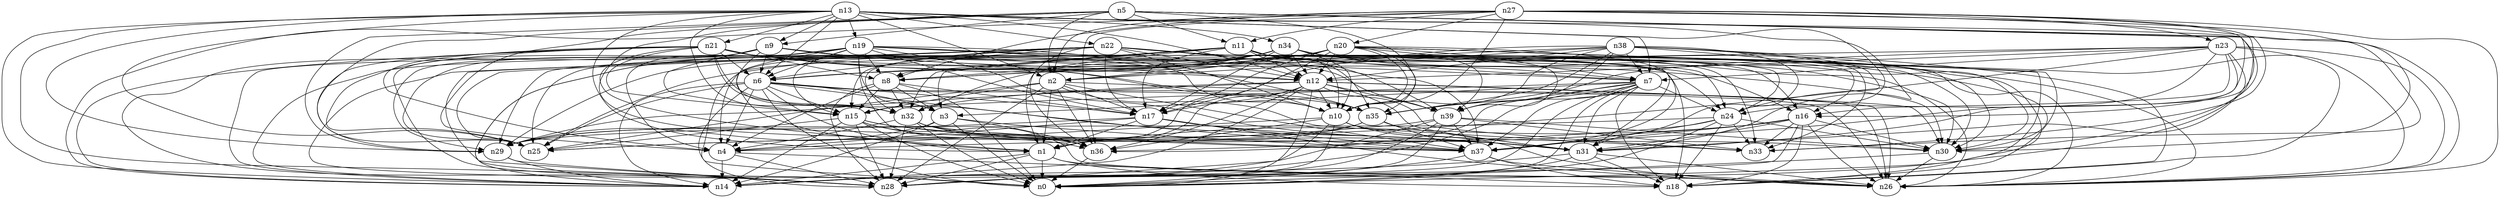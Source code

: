 digraph "" {
	n1 -> n0;
	n1 -> n14;
	n1 -> n18;
	n1 -> n26;
	n1 -> n28;
	n2 -> n1;
	n2 -> n15;
	n2 -> n17;
	n2 -> n25;
	n2 -> n26;
	n2 -> n28;
	n2 -> n33;
	n2 -> n36;
	n2 -> n37;
	n3 -> n0;
	n3 -> n14;
	n3 -> n29;
	n3 -> n36;
	n3 -> n37;
	n4 -> n14;
	n4 -> n18;
	n4 -> n28;
	n5 -> n2;
	n5 -> n4;
	n5 -> n9;
	n5 -> n10;
	n5 -> n11;
	n5 -> n23;
	n5 -> n25;
	n5 -> n26;
	n5 -> n29;
	n5 -> n31;
	n5 -> n33;
	n5 -> n36;
	n6 -> n0;
	n6 -> n1;
	n6 -> n3;
	n6 -> n4;
	n6 -> n14;
	n6 -> n15;
	n6 -> n17;
	n6 -> n25;
	n6 -> n26;
	n6 -> n28;
	n6 -> n35;
	n6 -> n37;
	n7 -> n0;
	n7 -> n3;
	n7 -> n14;
	n7 -> n15;
	n7 -> n18;
	n7 -> n24;
	n7 -> n28;
	n7 -> n31;
	n7 -> n35;
	n7 -> n36;
	n7 -> n37;
	n7 -> n39;
	n8 -> n0;
	n8 -> n3;
	n8 -> n4;
	n8 -> n15;
	n8 -> n17;
	n8 -> n28;
	n8 -> n32;
	n9 -> n0;
	n9 -> n6;
	n9 -> n10;
	n9 -> n12;
	n9 -> n15;
	n9 -> n16;
	n9 -> n24;
	n9 -> n25;
	n9 -> n28;
	n9 -> n29;
	n9 -> n30;
	n9 -> n32;
	n10 -> n0;
	n10 -> n4;
	n10 -> n26;
	n10 -> n28;
	n10 -> n30;
	n10 -> n36;
	n11 -> n1;
	n11 -> n3;
	n11 -> n4;
	n11 -> n7;
	n11 -> n8;
	n11 -> n10;
	n11 -> n12;
	n11 -> n17;
	n11 -> n25;
	n11 -> n26;
	n11 -> n29;
	n11 -> n30;
	n11 -> n31;
	n11 -> n32;
	n11 -> n35;
	n11 -> n39;
	n12 -> n0;
	n12 -> n1;
	n12 -> n10;
	n12 -> n14;
	n12 -> n17;
	n12 -> n26;
	n12 -> n29;
	n12 -> n30;
	n12 -> n31;
	n12 -> n32;
	n12 -> n33;
	n12 -> n36;
	n12 -> n39;
	n13 -> n1;
	n13 -> n2;
	n13 -> n6;
	n13 -> n7;
	n13 -> n9;
	n13 -> n12;
	n13 -> n14;
	n13 -> n19;
	n13 -> n21;
	n13 -> n22;
	n13 -> n24;
	n13 -> n25;
	n13 -> n28;
	n13 -> n29;
	n13 -> n30;
	n13 -> n31;
	n13 -> n32;
	n13 -> n34;
	n15 -> n0;
	n15 -> n14;
	n15 -> n25;
	n15 -> n26;
	n15 -> n28;
	n15 -> n31;
	n15 -> n36;
	n15 -> n37;
	n16 -> n1;
	n16 -> n4;
	n16 -> n14;
	n16 -> n18;
	n16 -> n26;
	n16 -> n30;
	n16 -> n31;
	n16 -> n33;
	n16 -> n37;
	n17 -> n1;
	n17 -> n4;
	n17 -> n26;
	n17 -> n29;
	n17 -> n31;
	n17 -> n37;
	n19 -> n1;
	n19 -> n3;
	n19 -> n4;
	n19 -> n6;
	n19 -> n7;
	n19 -> n8;
	n19 -> n10;
	n19 -> n14;
	n19 -> n15;
	n19 -> n17;
	n19 -> n30;
	n19 -> n31;
	n19 -> n35;
	n19 -> n36;
	n20 -> n0;
	n20 -> n1;
	n20 -> n2;
	n20 -> n6;
	n20 -> n7;
	n20 -> n8;
	n20 -> n10;
	n20 -> n12;
	n20 -> n14;
	n20 -> n17;
	n20 -> n18;
	n20 -> n25;
	n20 -> n26;
	n20 -> n29;
	n20 -> n35;
	n20 -> n37;
	n20 -> n39;
	n21 -> n1;
	n21 -> n4;
	n21 -> n6;
	n21 -> n8;
	n21 -> n12;
	n21 -> n14;
	n21 -> n15;
	n21 -> n25;
	n21 -> n26;
	n21 -> n29;
	n21 -> n30;
	n21 -> n31;
	n21 -> n32;
	n21 -> n35;
	n22 -> n0;
	n22 -> n6;
	n22 -> n10;
	n22 -> n12;
	n22 -> n14;
	n22 -> n15;
	n22 -> n16;
	n22 -> n17;
	n22 -> n18;
	n22 -> n24;
	n22 -> n25;
	n22 -> n26;
	n22 -> n28;
	n22 -> n32;
	n22 -> n33;
	n22 -> n36;
	n22 -> n37;
	n22 -> n39;
	n23 -> n6;
	n23 -> n7;
	n23 -> n12;
	n23 -> n16;
	n23 -> n18;
	n23 -> n24;
	n23 -> n25;
	n23 -> n26;
	n23 -> n28;
	n23 -> n35;
	n23 -> n37;
	n24 -> n18;
	n24 -> n28;
	n24 -> n29;
	n24 -> n30;
	n24 -> n33;
	n24 -> n36;
	n24 -> n37;
	n27 -> n2;
	n27 -> n8;
	n27 -> n10;
	n27 -> n11;
	n27 -> n14;
	n27 -> n16;
	n27 -> n20;
	n27 -> n23;
	n27 -> n26;
	n27 -> n30;
	n27 -> n31;
	n27 -> n33;
	n27 -> n36;
	n29 -> n14;
	n29 -> n28;
	n30 -> n0;
	n30 -> n26;
	n31 -> n0;
	n31 -> n14;
	n31 -> n18;
	n31 -> n26;
	n32 -> n0;
	n32 -> n4;
	n32 -> n28;
	n32 -> n31;
	n32 -> n36;
	n32 -> n37;
	n34 -> n0;
	n34 -> n2;
	n34 -> n6;
	n34 -> n7;
	n34 -> n8;
	n34 -> n10;
	n34 -> n12;
	n34 -> n16;
	n34 -> n17;
	n34 -> n18;
	n34 -> n24;
	n34 -> n28;
	n34 -> n30;
	n34 -> n32;
	n34 -> n39;
	n35 -> n1;
	n35 -> n29;
	n35 -> n31;
	n35 -> n37;
	n36 -> n0;
	n37 -> n18;
	n37 -> n26;
	n37 -> n28;
	n38 -> n2;
	n38 -> n7;
	n38 -> n8;
	n38 -> n10;
	n38 -> n12;
	n38 -> n17;
	n38 -> n18;
	n38 -> n24;
	n38 -> n30;
	n38 -> n31;
	n38 -> n33;
	n38 -> n35;
	n38 -> n39;
	n39 -> n0;
	n39 -> n14;
	n39 -> n25;
	n39 -> n28;
	n39 -> n30;
	n39 -> n33;
	n39 -> n37;
}
